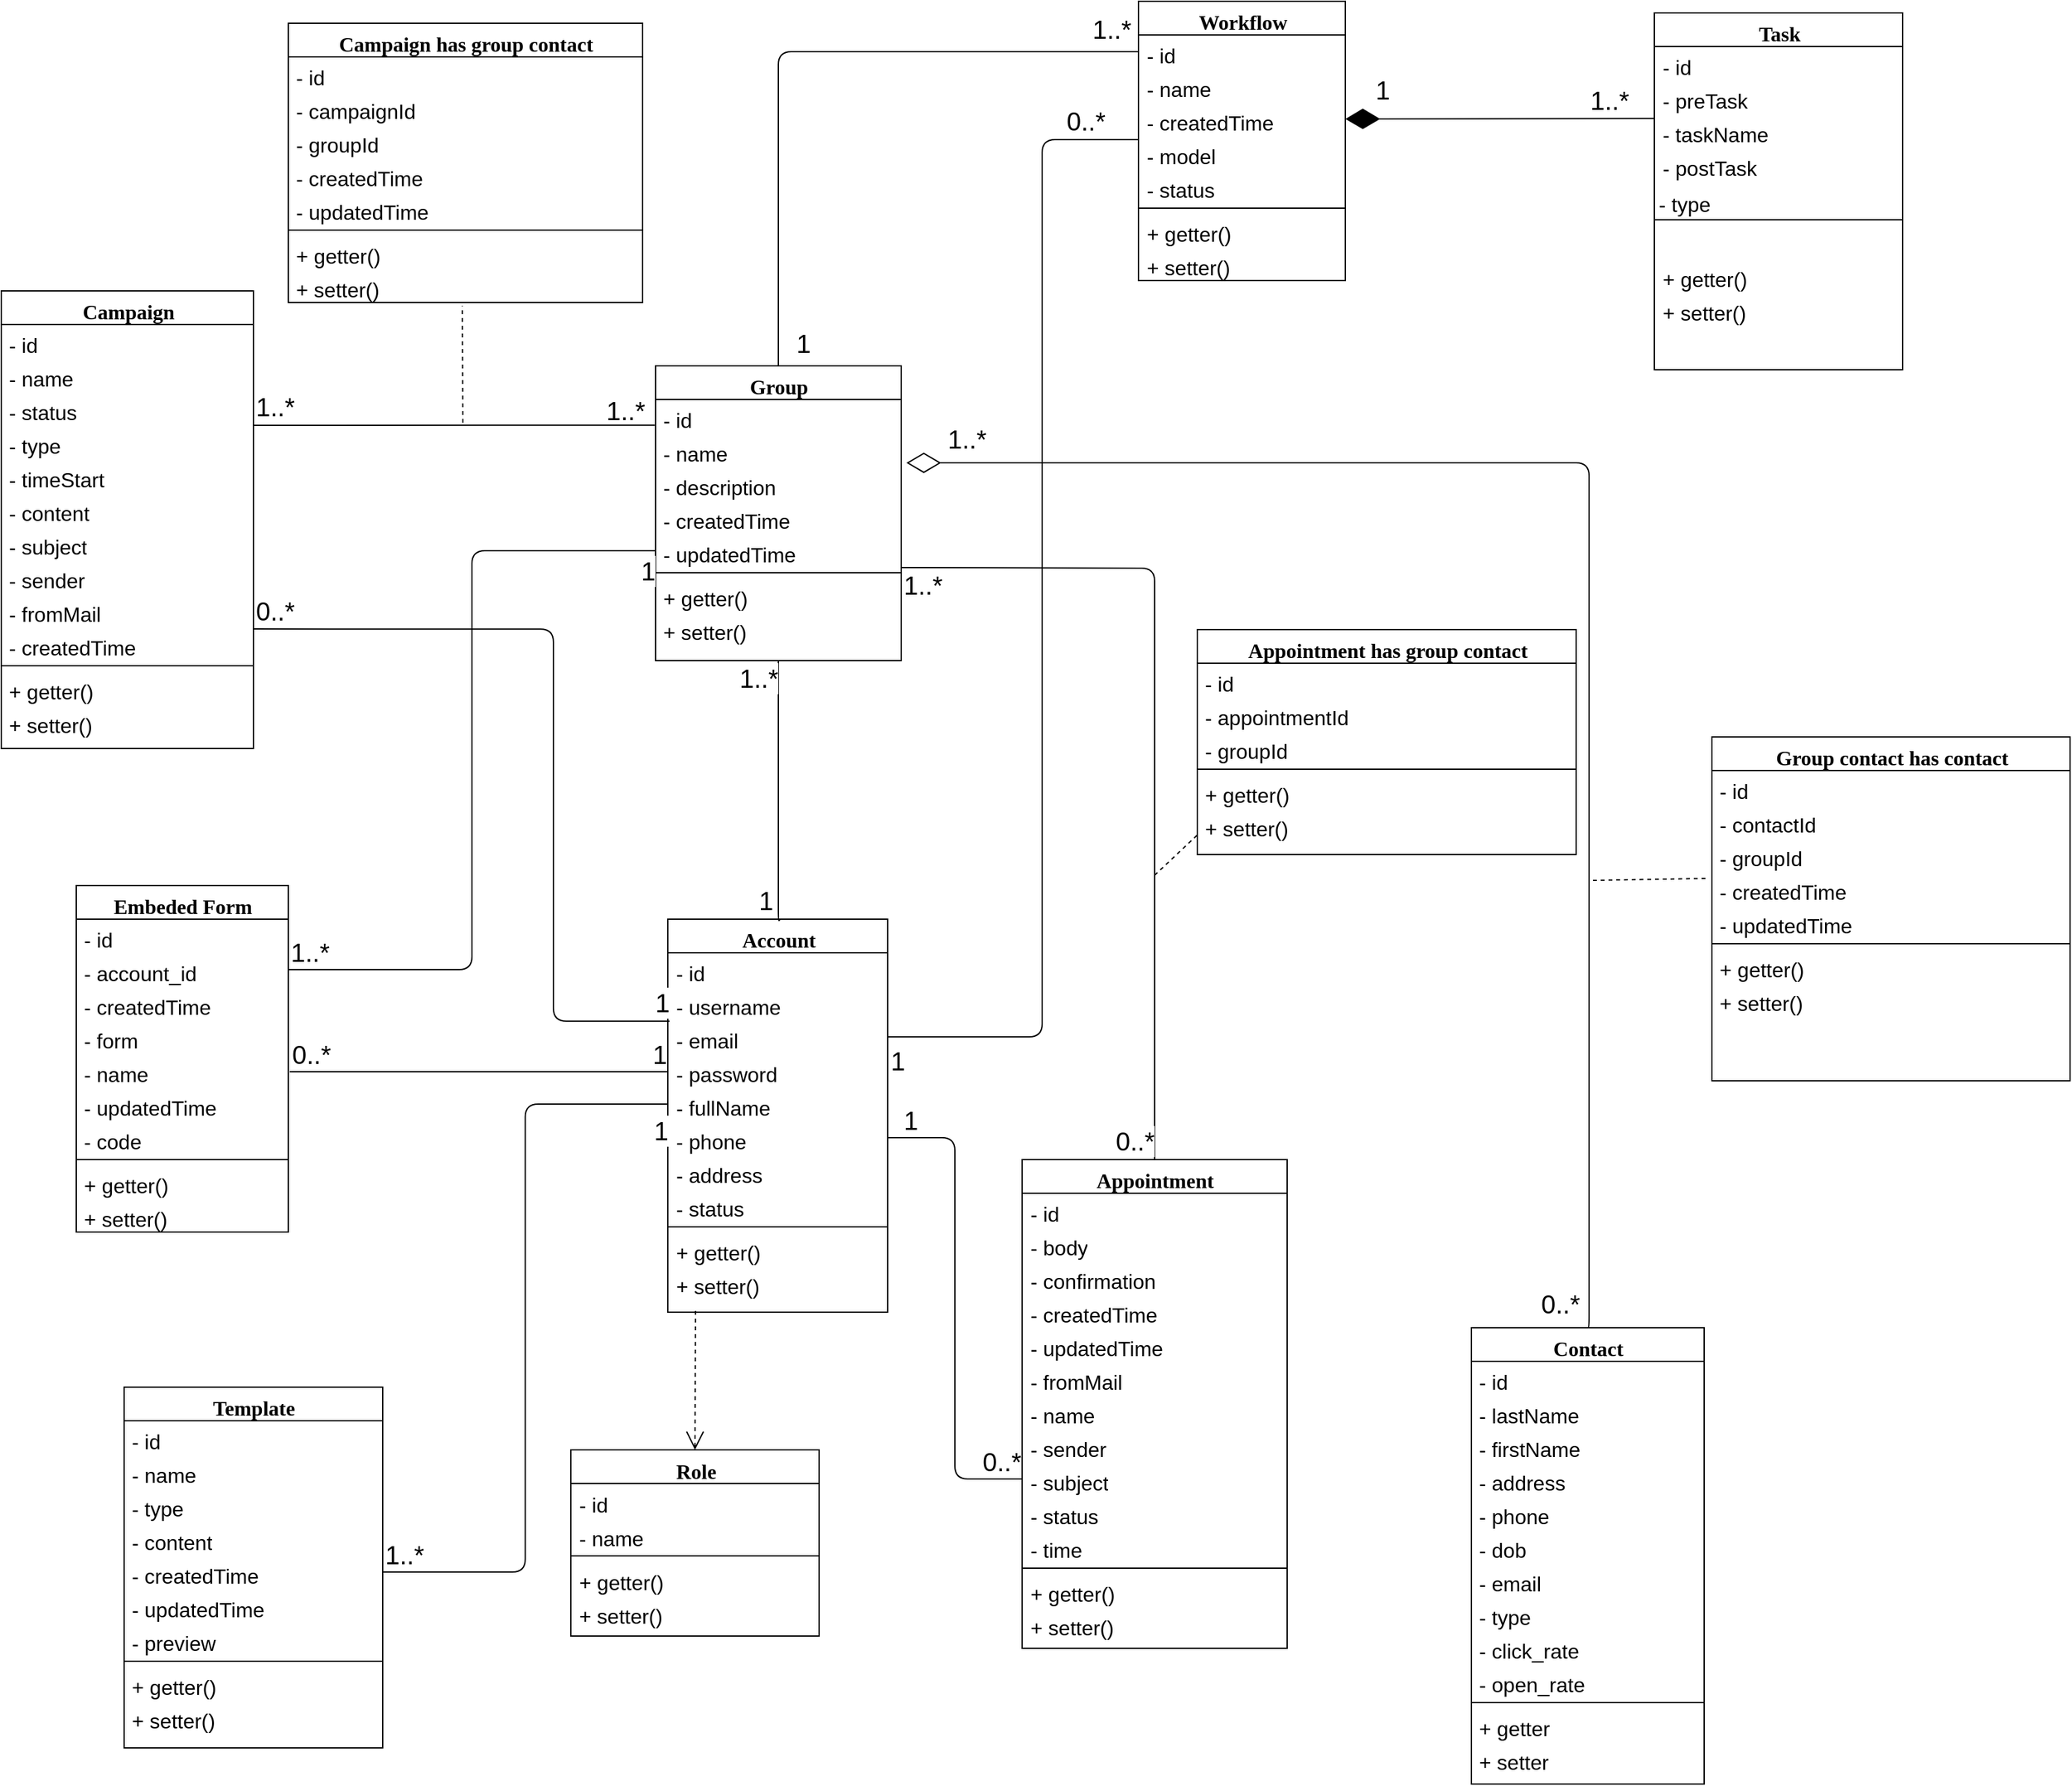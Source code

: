 <mxfile version="11.3.0" type="device" pages="1"><diagram name="Page-1" id="9f46799a-70d6-7492-0946-bef42562c5a5"><mxGraphModel dx="1640" dy="1019" grid="0" gridSize="10" guides="1" tooltips="1" connect="1" arrows="1" fold="1" page="0" pageScale="1" pageWidth="1100" pageHeight="850" background="#ffffff" math="0" shadow="0"><root><mxCell id="0"/><mxCell id="1" parent="0"/><mxCell id="78961159f06e98e8-17" value="Group" style="swimlane;html=1;fontStyle=1;align=center;verticalAlign=top;childLayout=stackLayout;horizontal=1;startSize=26;horizontalStack=0;resizeParent=1;resizeLast=0;collapsible=1;marginBottom=0;swimlaneFillColor=#ffffff;rounded=0;shadow=0;comic=0;labelBackgroundColor=none;strokeColor=#000000;strokeWidth=1;fillColor=none;fontFamily=Verdana;fontSize=16;fontColor=#000000;" parent="1" vertex="1"><mxGeometry x="374" y="171" width="190" height="228" as="geometry"/></mxCell><mxCell id="78961159f06e98e8-21" value="- id" style="text;html=1;strokeColor=none;fillColor=none;align=left;verticalAlign=top;spacingLeft=4;spacingRight=4;whiteSpace=wrap;overflow=hidden;rotatable=0;points=[[0,0.5],[1,0.5]];portConstraint=eastwest;fontSize=16;" parent="78961159f06e98e8-17" vertex="1"><mxGeometry y="26" width="190" height="26" as="geometry"/></mxCell><mxCell id="78961159f06e98e8-23" value="- name" style="text;html=1;strokeColor=none;fillColor=none;align=left;verticalAlign=top;spacingLeft=4;spacingRight=4;whiteSpace=wrap;overflow=hidden;rotatable=0;points=[[0,0.5],[1,0.5]];portConstraint=eastwest;fontSize=16;" parent="78961159f06e98e8-17" vertex="1"><mxGeometry y="52" width="190" height="26" as="geometry"/></mxCell><mxCell id="78961159f06e98e8-25" value="- description" style="text;html=1;strokeColor=none;fillColor=none;align=left;verticalAlign=top;spacingLeft=4;spacingRight=4;whiteSpace=wrap;overflow=hidden;rotatable=0;points=[[0,0.5],[1,0.5]];portConstraint=eastwest;fontSize=16;" parent="78961159f06e98e8-17" vertex="1"><mxGeometry y="78" width="190" height="26" as="geometry"/></mxCell><mxCell id="78961159f06e98e8-26" value="- createdTime" style="text;html=1;strokeColor=none;fillColor=none;align=left;verticalAlign=top;spacingLeft=4;spacingRight=4;whiteSpace=wrap;overflow=hidden;rotatable=0;points=[[0,0.5],[1,0.5]];portConstraint=eastwest;fontSize=16;" parent="78961159f06e98e8-17" vertex="1"><mxGeometry y="104" width="190" height="26" as="geometry"/></mxCell><mxCell id="78961159f06e98e8-24" value="- updatedTime" style="text;html=1;strokeColor=none;fillColor=none;align=left;verticalAlign=top;spacingLeft=4;spacingRight=4;whiteSpace=wrap;overflow=hidden;rotatable=0;points=[[0,0.5],[1,0.5]];portConstraint=eastwest;fontSize=16;" parent="78961159f06e98e8-17" vertex="1"><mxGeometry y="130" width="190" height="26" as="geometry"/></mxCell><mxCell id="78961159f06e98e8-19" value="" style="line;html=1;strokeWidth=1;fillColor=none;align=left;verticalAlign=middle;spacingTop=-1;spacingLeft=3;spacingRight=3;rotatable=0;labelPosition=right;points=[];portConstraint=eastwest;fontSize=16;" parent="78961159f06e98e8-17" vertex="1"><mxGeometry y="156" width="190" height="8" as="geometry"/></mxCell><mxCell id="78961159f06e98e8-20" value="+ getter()" style="text;html=1;strokeColor=none;fillColor=none;align=left;verticalAlign=top;spacingLeft=4;spacingRight=4;whiteSpace=wrap;overflow=hidden;rotatable=0;points=[[0,0.5],[1,0.5]];portConstraint=eastwest;fontSize=16;" parent="78961159f06e98e8-17" vertex="1"><mxGeometry y="164" width="190" height="26" as="geometry"/></mxCell><mxCell id="78961159f06e98e8-27" value="+ setter()" style="text;html=1;strokeColor=none;fillColor=none;align=left;verticalAlign=top;spacingLeft=4;spacingRight=4;whiteSpace=wrap;overflow=hidden;rotatable=0;points=[[0,0.5],[1,0.5]];portConstraint=eastwest;fontSize=16;" parent="78961159f06e98e8-17" vertex="1"><mxGeometry y="190" width="190" height="26" as="geometry"/></mxCell><mxCell id="78961159f06e98e8-30" value="Contact" style="swimlane;html=1;fontStyle=1;align=center;verticalAlign=top;childLayout=stackLayout;horizontal=1;startSize=26;horizontalStack=0;resizeParent=1;resizeLast=0;collapsible=1;marginBottom=0;swimlaneFillColor=#ffffff;rounded=0;shadow=0;comic=0;labelBackgroundColor=none;strokeColor=#000000;strokeWidth=1;fillColor=none;fontFamily=Verdana;fontSize=16;fontColor=#000000;" parent="1" vertex="1"><mxGeometry x="1005" y="915" width="180" height="353" as="geometry"/></mxCell><mxCell id="78961159f06e98e8-31" value="- id" style="text;html=1;strokeColor=none;fillColor=none;align=left;verticalAlign=top;spacingLeft=4;spacingRight=4;whiteSpace=wrap;overflow=hidden;rotatable=0;points=[[0,0.5],[1,0.5]];portConstraint=eastwest;fontSize=16;" parent="78961159f06e98e8-30" vertex="1"><mxGeometry y="26" width="180" height="26" as="geometry"/></mxCell><mxCell id="78961159f06e98e8-32" value="- lastName" style="text;html=1;strokeColor=none;fillColor=none;align=left;verticalAlign=top;spacingLeft=4;spacingRight=4;whiteSpace=wrap;overflow=hidden;rotatable=0;points=[[0,0.5],[1,0.5]];portConstraint=eastwest;fontSize=16;" parent="78961159f06e98e8-30" vertex="1"><mxGeometry y="52" width="180" height="26" as="geometry"/></mxCell><mxCell id="78961159f06e98e8-33" value="- firstName" style="text;html=1;strokeColor=none;fillColor=none;align=left;verticalAlign=top;spacingLeft=4;spacingRight=4;whiteSpace=wrap;overflow=hidden;rotatable=0;points=[[0,0.5],[1,0.5]];portConstraint=eastwest;fontSize=16;" parent="78961159f06e98e8-30" vertex="1"><mxGeometry y="78" width="180" height="26" as="geometry"/></mxCell><mxCell id="78961159f06e98e8-34" value="- address" style="text;html=1;strokeColor=none;fillColor=none;align=left;verticalAlign=top;spacingLeft=4;spacingRight=4;whiteSpace=wrap;overflow=hidden;rotatable=0;points=[[0,0.5],[1,0.5]];portConstraint=eastwest;fontSize=16;" parent="78961159f06e98e8-30" vertex="1"><mxGeometry y="104" width="180" height="26" as="geometry"/></mxCell><mxCell id="78961159f06e98e8-36" value="- phone" style="text;html=1;strokeColor=none;fillColor=none;align=left;verticalAlign=top;spacingLeft=4;spacingRight=4;whiteSpace=wrap;overflow=hidden;rotatable=0;points=[[0,0.5],[1,0.5]];portConstraint=eastwest;fontSize=16;" parent="78961159f06e98e8-30" vertex="1"><mxGeometry y="130" width="180" height="26" as="geometry"/></mxCell><mxCell id="78961159f06e98e8-37" value="- dob" style="text;html=1;strokeColor=none;fillColor=none;align=left;verticalAlign=top;spacingLeft=4;spacingRight=4;whiteSpace=wrap;overflow=hidden;rotatable=0;points=[[0,0.5],[1,0.5]];portConstraint=eastwest;fontSize=16;" parent="78961159f06e98e8-30" vertex="1"><mxGeometry y="156" width="180" height="26" as="geometry"/></mxCell><mxCell id="nnzQ3aGv4kiYzwMEqZN--4" value="- email" style="text;html=1;strokeColor=none;fillColor=none;align=left;verticalAlign=top;spacingLeft=4;spacingRight=4;whiteSpace=wrap;overflow=hidden;rotatable=0;points=[[0,0.5],[1,0.5]];portConstraint=eastwest;fontSize=16;" parent="78961159f06e98e8-30" vertex="1"><mxGeometry y="182" width="180" height="26" as="geometry"/></mxCell><mxCell id="nnzQ3aGv4kiYzwMEqZN--6" value="- type" style="text;html=1;strokeColor=none;fillColor=none;align=left;verticalAlign=top;spacingLeft=4;spacingRight=4;whiteSpace=wrap;overflow=hidden;rotatable=0;points=[[0,0.5],[1,0.5]];portConstraint=eastwest;fontSize=16;" parent="78961159f06e98e8-30" vertex="1"><mxGeometry y="208" width="180" height="26" as="geometry"/></mxCell><mxCell id="nnzQ3aGv4kiYzwMEqZN--5" value="- click_rate" style="text;html=1;strokeColor=none;fillColor=none;align=left;verticalAlign=top;spacingLeft=4;spacingRight=4;whiteSpace=wrap;overflow=hidden;rotatable=0;points=[[0,0.5],[1,0.5]];portConstraint=eastwest;fontSize=16;" parent="78961159f06e98e8-30" vertex="1"><mxGeometry y="234" width="180" height="26" as="geometry"/></mxCell><mxCell id="nnzQ3aGv4kiYzwMEqZN--7" value="- open_rate" style="text;html=1;strokeColor=none;fillColor=none;align=left;verticalAlign=top;spacingLeft=4;spacingRight=4;whiteSpace=wrap;overflow=hidden;rotatable=0;points=[[0,0.5],[1,0.5]];portConstraint=eastwest;fontSize=16;" parent="78961159f06e98e8-30" vertex="1"><mxGeometry y="260" width="180" height="26" as="geometry"/></mxCell><mxCell id="78961159f06e98e8-38" value="" style="line;html=1;strokeWidth=1;fillColor=none;align=left;verticalAlign=middle;spacingTop=-1;spacingLeft=3;spacingRight=3;rotatable=0;labelPosition=right;points=[];portConstraint=eastwest;fontSize=16;" parent="78961159f06e98e8-30" vertex="1"><mxGeometry y="286" width="180" height="8" as="geometry"/></mxCell><mxCell id="78961159f06e98e8-39" value="+ getter" style="text;html=1;strokeColor=none;fillColor=none;align=left;verticalAlign=top;spacingLeft=4;spacingRight=4;whiteSpace=wrap;overflow=hidden;rotatable=0;points=[[0,0.5],[1,0.5]];portConstraint=eastwest;fontSize=16;" parent="78961159f06e98e8-30" vertex="1"><mxGeometry y="294" width="180" height="26" as="geometry"/></mxCell><mxCell id="78961159f06e98e8-40" value="+ setter&lt;br&gt;" style="text;html=1;strokeColor=none;fillColor=none;align=left;verticalAlign=top;spacingLeft=4;spacingRight=4;whiteSpace=wrap;overflow=hidden;rotatable=0;points=[[0,0.5],[1,0.5]];portConstraint=eastwest;fontSize=16;" parent="78961159f06e98e8-30" vertex="1"><mxGeometry y="320" width="180" height="26" as="geometry"/></mxCell><mxCell id="78961159f06e98e8-43" value="Embeded Form" style="swimlane;html=1;fontStyle=1;align=center;verticalAlign=top;childLayout=stackLayout;horizontal=1;startSize=26;horizontalStack=0;resizeParent=1;resizeLast=0;collapsible=1;marginBottom=0;swimlaneFillColor=#ffffff;rounded=0;shadow=0;comic=0;labelBackgroundColor=none;strokeColor=#000000;strokeWidth=1;fillColor=none;fontFamily=Verdana;fontSize=16;fontColor=#000000;" parent="1" vertex="1"><mxGeometry x="-74" y="573" width="164" height="268" as="geometry"/></mxCell><mxCell id="78961159f06e98e8-44" value="- id" style="text;html=1;strokeColor=none;fillColor=none;align=left;verticalAlign=top;spacingLeft=4;spacingRight=4;whiteSpace=wrap;overflow=hidden;rotatable=0;points=[[0,0.5],[1,0.5]];portConstraint=eastwest;fontSize=16;" parent="78961159f06e98e8-43" vertex="1"><mxGeometry y="26" width="164" height="26" as="geometry"/></mxCell><mxCell id="78961159f06e98e8-45" value="- account_id&lt;br&gt;" style="text;html=1;strokeColor=none;fillColor=none;align=left;verticalAlign=top;spacingLeft=4;spacingRight=4;whiteSpace=wrap;overflow=hidden;rotatable=0;points=[[0,0.5],[1,0.5]];portConstraint=eastwest;fontSize=16;" parent="78961159f06e98e8-43" vertex="1"><mxGeometry y="52" width="164" height="26" as="geometry"/></mxCell><mxCell id="78961159f06e98e8-49" value="- createdTime" style="text;html=1;strokeColor=none;fillColor=none;align=left;verticalAlign=top;spacingLeft=4;spacingRight=4;whiteSpace=wrap;overflow=hidden;rotatable=0;points=[[0,0.5],[1,0.5]];portConstraint=eastwest;fontSize=16;" parent="78961159f06e98e8-43" vertex="1"><mxGeometry y="78" width="164" height="26" as="geometry"/></mxCell><mxCell id="78961159f06e98e8-50" value="- form" style="text;html=1;strokeColor=none;fillColor=none;align=left;verticalAlign=top;spacingLeft=4;spacingRight=4;whiteSpace=wrap;overflow=hidden;rotatable=0;points=[[0,0.5],[1,0.5]];portConstraint=eastwest;fontSize=16;" parent="78961159f06e98e8-43" vertex="1"><mxGeometry y="104" width="164" height="26" as="geometry"/></mxCell><mxCell id="nnzQ3aGv4kiYzwMEqZN--10" value="- name" style="text;html=1;strokeColor=none;fillColor=none;align=left;verticalAlign=top;spacingLeft=4;spacingRight=4;whiteSpace=wrap;overflow=hidden;rotatable=0;points=[[0,0.5],[1,0.5]];portConstraint=eastwest;fontSize=16;" parent="78961159f06e98e8-43" vertex="1"><mxGeometry y="130" width="164" height="26" as="geometry"/></mxCell><mxCell id="nnzQ3aGv4kiYzwMEqZN--12" value="- updatedTime" style="text;html=1;strokeColor=none;fillColor=none;align=left;verticalAlign=top;spacingLeft=4;spacingRight=4;whiteSpace=wrap;overflow=hidden;rotatable=0;points=[[0,0.5],[1,0.5]];portConstraint=eastwest;fontSize=16;" parent="78961159f06e98e8-43" vertex="1"><mxGeometry y="156" width="164" height="26" as="geometry"/></mxCell><mxCell id="nnzQ3aGv4kiYzwMEqZN--11" value="- code" style="text;html=1;strokeColor=none;fillColor=none;align=left;verticalAlign=top;spacingLeft=4;spacingRight=4;whiteSpace=wrap;overflow=hidden;rotatable=0;points=[[0,0.5],[1,0.5]];portConstraint=eastwest;fontSize=16;" parent="78961159f06e98e8-43" vertex="1"><mxGeometry y="182" width="164" height="26" as="geometry"/></mxCell><mxCell id="78961159f06e98e8-51" value="" style="line;html=1;strokeWidth=1;fillColor=none;align=left;verticalAlign=middle;spacingTop=-1;spacingLeft=3;spacingRight=3;rotatable=0;labelPosition=right;points=[];portConstraint=eastwest;fontSize=16;" parent="78961159f06e98e8-43" vertex="1"><mxGeometry y="208" width="164" height="8" as="geometry"/></mxCell><mxCell id="78961159f06e98e8-52" value="+ getter()" style="text;html=1;strokeColor=none;fillColor=none;align=left;verticalAlign=top;spacingLeft=4;spacingRight=4;whiteSpace=wrap;overflow=hidden;rotatable=0;points=[[0,0.5],[1,0.5]];portConstraint=eastwest;fontSize=16;" parent="78961159f06e98e8-43" vertex="1"><mxGeometry y="216" width="164" height="26" as="geometry"/></mxCell><mxCell id="78961159f06e98e8-53" value="+ setter()" style="text;html=1;strokeColor=none;fillColor=none;align=left;verticalAlign=top;spacingLeft=4;spacingRight=4;whiteSpace=wrap;overflow=hidden;rotatable=0;points=[[0,0.5],[1,0.5]];portConstraint=eastwest;fontSize=16;" parent="78961159f06e98e8-43" vertex="1"><mxGeometry y="242" width="164" height="26" as="geometry"/></mxCell><mxCell id="78961159f06e98e8-56" value="Template" style="swimlane;html=1;fontStyle=1;align=center;verticalAlign=top;childLayout=stackLayout;horizontal=1;startSize=26;horizontalStack=0;resizeParent=1;resizeLast=0;collapsible=1;marginBottom=0;swimlaneFillColor=#ffffff;rounded=0;shadow=0;comic=0;labelBackgroundColor=none;strokeColor=#000000;strokeWidth=1;fillColor=none;fontFamily=Verdana;fontSize=16;fontColor=#000000;" parent="1" vertex="1"><mxGeometry x="-37" y="961" width="200" height="279" as="geometry"/></mxCell><mxCell id="78961159f06e98e8-57" value="- id" style="text;html=1;strokeColor=none;fillColor=none;align=left;verticalAlign=top;spacingLeft=4;spacingRight=4;whiteSpace=wrap;overflow=hidden;rotatable=0;points=[[0,0.5],[1,0.5]];portConstraint=eastwest;fontSize=16;" parent="78961159f06e98e8-56" vertex="1"><mxGeometry y="26" width="200" height="26" as="geometry"/></mxCell><mxCell id="78961159f06e98e8-58" value="- name" style="text;html=1;strokeColor=none;fillColor=none;align=left;verticalAlign=top;spacingLeft=4;spacingRight=4;whiteSpace=wrap;overflow=hidden;rotatable=0;points=[[0,0.5],[1,0.5]];portConstraint=eastwest;fontSize=16;" parent="78961159f06e98e8-56" vertex="1"><mxGeometry y="52" width="200" height="26" as="geometry"/></mxCell><mxCell id="78961159f06e98e8-59" value="- type" style="text;html=1;strokeColor=none;fillColor=none;align=left;verticalAlign=top;spacingLeft=4;spacingRight=4;whiteSpace=wrap;overflow=hidden;rotatable=0;points=[[0,0.5],[1,0.5]];portConstraint=eastwest;fontSize=16;" parent="78961159f06e98e8-56" vertex="1"><mxGeometry y="78" width="200" height="26" as="geometry"/></mxCell><mxCell id="78961159f06e98e8-60" value="- content" style="text;html=1;strokeColor=none;fillColor=none;align=left;verticalAlign=top;spacingLeft=4;spacingRight=4;whiteSpace=wrap;overflow=hidden;rotatable=0;points=[[0,0.5],[1,0.5]];portConstraint=eastwest;fontSize=16;" parent="78961159f06e98e8-56" vertex="1"><mxGeometry y="104" width="200" height="26" as="geometry"/></mxCell><mxCell id="78961159f06e98e8-61" value="- createdTime" style="text;html=1;strokeColor=none;fillColor=none;align=left;verticalAlign=top;spacingLeft=4;spacingRight=4;whiteSpace=wrap;overflow=hidden;rotatable=0;points=[[0,0.5],[1,0.5]];portConstraint=eastwest;fontSize=16;" parent="78961159f06e98e8-56" vertex="1"><mxGeometry y="130" width="200" height="26" as="geometry"/></mxCell><mxCell id="78961159f06e98e8-63" value="- updatedTime" style="text;html=1;strokeColor=none;fillColor=none;align=left;verticalAlign=top;spacingLeft=4;spacingRight=4;whiteSpace=wrap;overflow=hidden;rotatable=0;points=[[0,0.5],[1,0.5]];portConstraint=eastwest;fontSize=16;" parent="78961159f06e98e8-56" vertex="1"><mxGeometry y="156" width="200" height="26" as="geometry"/></mxCell><mxCell id="78961159f06e98e8-62" value="- preview" style="text;html=1;strokeColor=none;fillColor=none;align=left;verticalAlign=top;spacingLeft=4;spacingRight=4;whiteSpace=wrap;overflow=hidden;rotatable=0;points=[[0,0.5],[1,0.5]];portConstraint=eastwest;fontSize=16;" parent="78961159f06e98e8-56" vertex="1"><mxGeometry y="182" width="200" height="26" as="geometry"/></mxCell><mxCell id="78961159f06e98e8-64" value="" style="line;html=1;strokeWidth=1;fillColor=none;align=left;verticalAlign=middle;spacingTop=-1;spacingLeft=3;spacingRight=3;rotatable=0;labelPosition=right;points=[];portConstraint=eastwest;fontSize=16;" parent="78961159f06e98e8-56" vertex="1"><mxGeometry y="208" width="200" height="8" as="geometry"/></mxCell><mxCell id="78961159f06e98e8-65" value="+ getter()" style="text;html=1;strokeColor=none;fillColor=none;align=left;verticalAlign=top;spacingLeft=4;spacingRight=4;whiteSpace=wrap;overflow=hidden;rotatable=0;points=[[0,0.5],[1,0.5]];portConstraint=eastwest;fontSize=16;" parent="78961159f06e98e8-56" vertex="1"><mxGeometry y="216" width="200" height="26" as="geometry"/></mxCell><mxCell id="78961159f06e98e8-66" value="+ setter()" style="text;html=1;strokeColor=none;fillColor=none;align=left;verticalAlign=top;spacingLeft=4;spacingRight=4;whiteSpace=wrap;overflow=hidden;rotatable=0;points=[[0,0.5],[1,0.5]];portConstraint=eastwest;fontSize=16;" parent="78961159f06e98e8-56" vertex="1"><mxGeometry y="242" width="200" height="26" as="geometry"/></mxCell><mxCell id="78961159f06e98e8-69" value="Appointment" style="swimlane;html=1;fontStyle=1;align=center;verticalAlign=top;childLayout=stackLayout;horizontal=1;startSize=26;horizontalStack=0;resizeParent=1;resizeLast=0;collapsible=1;marginBottom=0;swimlaneFillColor=#ffffff;rounded=0;shadow=0;comic=0;labelBackgroundColor=none;strokeColor=#000000;strokeWidth=1;fillColor=none;fontFamily=Verdana;fontSize=16;fontColor=#000000;" parent="1" vertex="1"><mxGeometry x="657.5" y="785" width="205" height="378" as="geometry"/></mxCell><mxCell id="78961159f06e98e8-70" value="- id" style="text;html=1;strokeColor=none;fillColor=none;align=left;verticalAlign=top;spacingLeft=4;spacingRight=4;whiteSpace=wrap;overflow=hidden;rotatable=0;points=[[0,0.5],[1,0.5]];portConstraint=eastwest;fontSize=16;" parent="78961159f06e98e8-69" vertex="1"><mxGeometry y="26" width="205" height="26" as="geometry"/></mxCell><mxCell id="78961159f06e98e8-71" value="- body" style="text;html=1;strokeColor=none;fillColor=none;align=left;verticalAlign=top;spacingLeft=4;spacingRight=4;whiteSpace=wrap;overflow=hidden;rotatable=0;points=[[0,0.5],[1,0.5]];portConstraint=eastwest;fontSize=16;" parent="78961159f06e98e8-69" vertex="1"><mxGeometry y="52" width="205" height="26" as="geometry"/></mxCell><mxCell id="78961159f06e98e8-72" value="- confirmation" style="text;html=1;strokeColor=none;fillColor=none;align=left;verticalAlign=top;spacingLeft=4;spacingRight=4;whiteSpace=wrap;overflow=hidden;rotatable=0;points=[[0,0.5],[1,0.5]];portConstraint=eastwest;fontSize=16;" parent="78961159f06e98e8-69" vertex="1"><mxGeometry y="78" width="205" height="26" as="geometry"/></mxCell><mxCell id="78961159f06e98e8-74" value="- createdTime" style="text;html=1;strokeColor=none;fillColor=none;align=left;verticalAlign=top;spacingLeft=4;spacingRight=4;whiteSpace=wrap;overflow=hidden;rotatable=0;points=[[0,0.5],[1,0.5]];portConstraint=eastwest;fontSize=16;" parent="78961159f06e98e8-69" vertex="1"><mxGeometry y="104" width="205" height="26" as="geometry"/></mxCell><mxCell id="78961159f06e98e8-76" value="- updatedTime" style="text;html=1;strokeColor=none;fillColor=none;align=left;verticalAlign=top;spacingLeft=4;spacingRight=4;whiteSpace=wrap;overflow=hidden;rotatable=0;points=[[0,0.5],[1,0.5]];portConstraint=eastwest;fontSize=16;" parent="78961159f06e98e8-69" vertex="1"><mxGeometry y="130" width="205" height="26" as="geometry"/></mxCell><mxCell id="78961159f06e98e8-75" value="- fromMail" style="text;html=1;strokeColor=none;fillColor=none;align=left;verticalAlign=top;spacingLeft=4;spacingRight=4;whiteSpace=wrap;overflow=hidden;rotatable=0;points=[[0,0.5],[1,0.5]];portConstraint=eastwest;fontSize=16;" parent="78961159f06e98e8-69" vertex="1"><mxGeometry y="156" width="205" height="26" as="geometry"/></mxCell><mxCell id="nnzQ3aGv4kiYzwMEqZN--14" value="- name" style="text;html=1;strokeColor=none;fillColor=none;align=left;verticalAlign=top;spacingLeft=4;spacingRight=4;whiteSpace=wrap;overflow=hidden;rotatable=0;points=[[0,0.5],[1,0.5]];portConstraint=eastwest;fontSize=16;" parent="78961159f06e98e8-69" vertex="1"><mxGeometry y="182" width="205" height="26" as="geometry"/></mxCell><mxCell id="nnzQ3aGv4kiYzwMEqZN--15" value="- sender" style="text;html=1;strokeColor=none;fillColor=none;align=left;verticalAlign=top;spacingLeft=4;spacingRight=4;whiteSpace=wrap;overflow=hidden;rotatable=0;points=[[0,0.5],[1,0.5]];portConstraint=eastwest;fontSize=16;" parent="78961159f06e98e8-69" vertex="1"><mxGeometry y="208" width="205" height="26" as="geometry"/></mxCell><mxCell id="nnzQ3aGv4kiYzwMEqZN--16" value="- subject" style="text;html=1;strokeColor=none;fillColor=none;align=left;verticalAlign=top;spacingLeft=4;spacingRight=4;whiteSpace=wrap;overflow=hidden;rotatable=0;points=[[0,0.5],[1,0.5]];portConstraint=eastwest;fontSize=16;" parent="78961159f06e98e8-69" vertex="1"><mxGeometry y="234" width="205" height="26" as="geometry"/></mxCell><mxCell id="nnzQ3aGv4kiYzwMEqZN--17" value="- status" style="text;html=1;strokeColor=none;fillColor=none;align=left;verticalAlign=top;spacingLeft=4;spacingRight=4;whiteSpace=wrap;overflow=hidden;rotatable=0;points=[[0,0.5],[1,0.5]];portConstraint=eastwest;fontSize=16;" parent="78961159f06e98e8-69" vertex="1"><mxGeometry y="260" width="205" height="26" as="geometry"/></mxCell><mxCell id="nnzQ3aGv4kiYzwMEqZN--18" value="- time" style="text;html=1;strokeColor=none;fillColor=none;align=left;verticalAlign=top;spacingLeft=4;spacingRight=4;whiteSpace=wrap;overflow=hidden;rotatable=0;points=[[0,0.5],[1,0.5]];portConstraint=eastwest;fontSize=16;" parent="78961159f06e98e8-69" vertex="1"><mxGeometry y="286" width="205" height="26" as="geometry"/></mxCell><mxCell id="78961159f06e98e8-77" value="" style="line;html=1;strokeWidth=1;fillColor=none;align=left;verticalAlign=middle;spacingTop=-1;spacingLeft=3;spacingRight=3;rotatable=0;labelPosition=right;points=[];portConstraint=eastwest;fontSize=16;" parent="78961159f06e98e8-69" vertex="1"><mxGeometry y="312" width="205" height="8" as="geometry"/></mxCell><mxCell id="78961159f06e98e8-78" value="+ getter()" style="text;html=1;strokeColor=none;fillColor=none;align=left;verticalAlign=top;spacingLeft=4;spacingRight=4;whiteSpace=wrap;overflow=hidden;rotatable=0;points=[[0,0.5],[1,0.5]];portConstraint=eastwest;fontSize=16;" parent="78961159f06e98e8-69" vertex="1"><mxGeometry y="320" width="205" height="26" as="geometry"/></mxCell><mxCell id="78961159f06e98e8-79" value="+ setter()" style="text;html=1;strokeColor=none;fillColor=none;align=left;verticalAlign=top;spacingLeft=4;spacingRight=4;whiteSpace=wrap;overflow=hidden;rotatable=0;points=[[0,0.5],[1,0.5]];portConstraint=eastwest;fontSize=16;" parent="78961159f06e98e8-69" vertex="1"><mxGeometry y="346" width="205" height="26" as="geometry"/></mxCell><mxCell id="78961159f06e98e8-82" value="Account" style="swimlane;html=1;fontStyle=1;align=center;verticalAlign=top;childLayout=stackLayout;horizontal=1;startSize=26;horizontalStack=0;resizeParent=1;resizeLast=0;collapsible=1;marginBottom=0;swimlaneFillColor=#ffffff;rounded=0;shadow=0;comic=0;labelBackgroundColor=none;strokeColor=#000000;strokeWidth=1;fillColor=none;fontFamily=Verdana;fontSize=16;fontColor=#000000;" parent="1" vertex="1"><mxGeometry x="383.5" y="599" width="170" height="304" as="geometry"/></mxCell><mxCell id="78961159f06e98e8-83" value="- id" style="text;html=1;strokeColor=none;fillColor=none;align=left;verticalAlign=top;spacingLeft=4;spacingRight=4;whiteSpace=wrap;overflow=hidden;rotatable=0;points=[[0,0.5],[1,0.5]];portConstraint=eastwest;fontSize=16;" parent="78961159f06e98e8-82" vertex="1"><mxGeometry y="26" width="170" height="26" as="geometry"/></mxCell><mxCell id="nnzQ3aGv4kiYzwMEqZN--38" value="- username" style="text;html=1;strokeColor=none;fillColor=none;align=left;verticalAlign=top;spacingLeft=4;spacingRight=4;whiteSpace=wrap;overflow=hidden;rotatable=0;points=[[0,0.5],[1,0.5]];portConstraint=eastwest;fontSize=16;" parent="78961159f06e98e8-82" vertex="1"><mxGeometry y="52" width="170" height="26" as="geometry"/></mxCell><mxCell id="78961159f06e98e8-84" value="- email" style="text;html=1;strokeColor=none;fillColor=none;align=left;verticalAlign=top;spacingLeft=4;spacingRight=4;whiteSpace=wrap;overflow=hidden;rotatable=0;points=[[0,0.5],[1,0.5]];portConstraint=eastwest;fontSize=16;" parent="78961159f06e98e8-82" vertex="1"><mxGeometry y="78" width="170" height="26" as="geometry"/></mxCell><mxCell id="78961159f06e98e8-85" value="- password" style="text;html=1;strokeColor=none;fillColor=none;align=left;verticalAlign=top;spacingLeft=4;spacingRight=4;whiteSpace=wrap;overflow=hidden;rotatable=0;points=[[0,0.5],[1,0.5]];portConstraint=eastwest;fontSize=16;" parent="78961159f06e98e8-82" vertex="1"><mxGeometry y="104" width="170" height="26" as="geometry"/></mxCell><mxCell id="78961159f06e98e8-86" value="- fullName" style="text;html=1;strokeColor=none;fillColor=none;align=left;verticalAlign=top;spacingLeft=4;spacingRight=4;whiteSpace=wrap;overflow=hidden;rotatable=0;points=[[0,0.5],[1,0.5]];portConstraint=eastwest;fontSize=16;" parent="78961159f06e98e8-82" vertex="1"><mxGeometry y="130" width="170" height="26" as="geometry"/></mxCell><mxCell id="78961159f06e98e8-87" value="- phone" style="text;html=1;strokeColor=none;fillColor=none;align=left;verticalAlign=top;spacingLeft=4;spacingRight=4;whiteSpace=wrap;overflow=hidden;rotatable=0;points=[[0,0.5],[1,0.5]];portConstraint=eastwest;fontSize=16;" parent="78961159f06e98e8-82" vertex="1"><mxGeometry y="156" width="170" height="26" as="geometry"/></mxCell><mxCell id="78961159f06e98e8-88" value="- address" style="text;html=1;strokeColor=none;fillColor=none;align=left;verticalAlign=top;spacingLeft=4;spacingRight=4;whiteSpace=wrap;overflow=hidden;rotatable=0;points=[[0,0.5],[1,0.5]];portConstraint=eastwest;fontSize=16;" parent="78961159f06e98e8-82" vertex="1"><mxGeometry y="182" width="170" height="26" as="geometry"/></mxCell><mxCell id="78961159f06e98e8-89" value="- status" style="text;html=1;strokeColor=none;fillColor=none;align=left;verticalAlign=top;spacingLeft=4;spacingRight=4;whiteSpace=wrap;overflow=hidden;rotatable=0;points=[[0,0.5],[1,0.5]];portConstraint=eastwest;fontSize=16;" parent="78961159f06e98e8-82" vertex="1"><mxGeometry y="208" width="170" height="26" as="geometry"/></mxCell><mxCell id="78961159f06e98e8-90" value="" style="line;html=1;strokeWidth=1;fillColor=none;align=left;verticalAlign=middle;spacingTop=-1;spacingLeft=3;spacingRight=3;rotatable=0;labelPosition=right;points=[];portConstraint=eastwest;fontSize=16;" parent="78961159f06e98e8-82" vertex="1"><mxGeometry y="234" width="170" height="8" as="geometry"/></mxCell><mxCell id="78961159f06e98e8-91" value="+ getter()" style="text;html=1;strokeColor=none;fillColor=none;align=left;verticalAlign=top;spacingLeft=4;spacingRight=4;whiteSpace=wrap;overflow=hidden;rotatable=0;points=[[0,0.5],[1,0.5]];portConstraint=eastwest;fontSize=16;" parent="78961159f06e98e8-82" vertex="1"><mxGeometry y="242" width="170" height="26" as="geometry"/></mxCell><mxCell id="78961159f06e98e8-94" value="+ setter()" style="text;html=1;strokeColor=none;fillColor=none;align=left;verticalAlign=top;spacingLeft=4;spacingRight=4;whiteSpace=wrap;overflow=hidden;rotatable=0;points=[[0,0.5],[1,0.5]];portConstraint=eastwest;fontSize=16;" parent="78961159f06e98e8-82" vertex="1"><mxGeometry y="268" width="170" height="36" as="geometry"/></mxCell><mxCell id="78961159f06e98e8-108" value="Workflow" style="swimlane;html=1;fontStyle=1;align=center;verticalAlign=top;childLayout=stackLayout;horizontal=1;startSize=26;horizontalStack=0;resizeParent=1;resizeLast=0;collapsible=1;marginBottom=0;swimlaneFillColor=#ffffff;rounded=0;shadow=0;comic=0;labelBackgroundColor=none;strokeColor=#000000;strokeWidth=1;fillColor=none;fontFamily=Verdana;fontSize=16;fontColor=#000000;" parent="1" vertex="1"><mxGeometry x="747.5" y="-111.0" width="160" height="216" as="geometry"/></mxCell><mxCell id="78961159f06e98e8-109" value="- id" style="text;html=1;strokeColor=none;fillColor=none;align=left;verticalAlign=top;spacingLeft=4;spacingRight=4;whiteSpace=wrap;overflow=hidden;rotatable=0;points=[[0,0.5],[1,0.5]];portConstraint=eastwest;fontSize=16;" parent="78961159f06e98e8-108" vertex="1"><mxGeometry y="26" width="160" height="26" as="geometry"/></mxCell><mxCell id="78961159f06e98e8-110" value="- name" style="text;html=1;strokeColor=none;fillColor=none;align=left;verticalAlign=top;spacingLeft=4;spacingRight=4;whiteSpace=wrap;overflow=hidden;rotatable=0;points=[[0,0.5],[1,0.5]];portConstraint=eastwest;fontSize=16;" parent="78961159f06e98e8-108" vertex="1"><mxGeometry y="52" width="160" height="26" as="geometry"/></mxCell><mxCell id="nnzQ3aGv4kiYzwMEqZN--20" value="- createdTime" style="text;html=1;strokeColor=none;fillColor=none;align=left;verticalAlign=top;spacingLeft=4;spacingRight=4;whiteSpace=wrap;overflow=hidden;rotatable=0;points=[[0,0.5],[1,0.5]];portConstraint=eastwest;fontSize=16;" parent="78961159f06e98e8-108" vertex="1"><mxGeometry y="78" width="160" height="26" as="geometry"/></mxCell><mxCell id="nnzQ3aGv4kiYzwMEqZN--19" value="- model" style="text;html=1;strokeColor=none;fillColor=none;align=left;verticalAlign=top;spacingLeft=4;spacingRight=4;whiteSpace=wrap;overflow=hidden;rotatable=0;points=[[0,0.5],[1,0.5]];portConstraint=eastwest;fontSize=16;" parent="78961159f06e98e8-108" vertex="1"><mxGeometry y="104" width="160" height="26" as="geometry"/></mxCell><mxCell id="nnzQ3aGv4kiYzwMEqZN--21" value="- status" style="text;html=1;strokeColor=none;fillColor=none;align=left;verticalAlign=top;spacingLeft=4;spacingRight=4;whiteSpace=wrap;overflow=hidden;rotatable=0;points=[[0,0.5],[1,0.5]];portConstraint=eastwest;fontSize=16;" parent="78961159f06e98e8-108" vertex="1"><mxGeometry y="130" width="160" height="26" as="geometry"/></mxCell><mxCell id="78961159f06e98e8-116" value="" style="line;html=1;strokeWidth=1;fillColor=none;align=left;verticalAlign=middle;spacingTop=-1;spacingLeft=3;spacingRight=3;rotatable=0;labelPosition=right;points=[];portConstraint=eastwest;fontSize=16;" parent="78961159f06e98e8-108" vertex="1"><mxGeometry y="156" width="160" height="8" as="geometry"/></mxCell><mxCell id="78961159f06e98e8-117" value="+ getter()" style="text;html=1;strokeColor=none;fillColor=none;align=left;verticalAlign=top;spacingLeft=4;spacingRight=4;whiteSpace=wrap;overflow=hidden;rotatable=0;points=[[0,0.5],[1,0.5]];portConstraint=eastwest;fontSize=16;" parent="78961159f06e98e8-108" vertex="1"><mxGeometry y="164" width="160" height="26" as="geometry"/></mxCell><mxCell id="78961159f06e98e8-120" value="+ setter()" style="text;html=1;strokeColor=none;fillColor=none;align=left;verticalAlign=top;spacingLeft=4;spacingRight=4;whiteSpace=wrap;overflow=hidden;rotatable=0;points=[[0,0.5],[1,0.5]];portConstraint=eastwest;fontSize=16;" parent="78961159f06e98e8-108" vertex="1"><mxGeometry y="190" width="160" height="26" as="geometry"/></mxCell><mxCell id="nnzQ3aGv4kiYzwMEqZN--22" value="Campaign" style="swimlane;html=1;fontStyle=1;align=center;verticalAlign=top;childLayout=stackLayout;horizontal=1;startSize=26;horizontalStack=0;resizeParent=1;resizeLast=0;collapsible=1;marginBottom=0;swimlaneFillColor=#ffffff;rounded=0;shadow=0;comic=0;labelBackgroundColor=none;strokeColor=#000000;strokeWidth=1;fillColor=none;fontFamily=Verdana;fontSize=16;fontColor=#000000;" parent="1" vertex="1"><mxGeometry x="-132" y="113" width="195" height="354" as="geometry"/></mxCell><mxCell id="nnzQ3aGv4kiYzwMEqZN--23" value="- id" style="text;html=1;strokeColor=none;fillColor=none;align=left;verticalAlign=top;spacingLeft=4;spacingRight=4;whiteSpace=wrap;overflow=hidden;rotatable=0;points=[[0,0.5],[1,0.5]];portConstraint=eastwest;fontSize=16;" parent="nnzQ3aGv4kiYzwMEqZN--22" vertex="1"><mxGeometry y="26" width="195" height="26" as="geometry"/></mxCell><mxCell id="nnzQ3aGv4kiYzwMEqZN--29" value="- name" style="text;html=1;strokeColor=none;fillColor=none;align=left;verticalAlign=top;spacingLeft=4;spacingRight=4;whiteSpace=wrap;overflow=hidden;rotatable=0;points=[[0,0.5],[1,0.5]];portConstraint=eastwest;fontSize=16;" parent="nnzQ3aGv4kiYzwMEqZN--22" vertex="1"><mxGeometry y="52" width="195" height="26" as="geometry"/></mxCell><mxCell id="nnzQ3aGv4kiYzwMEqZN--32" value="- status" style="text;html=1;strokeColor=none;fillColor=none;align=left;verticalAlign=top;spacingLeft=4;spacingRight=4;whiteSpace=wrap;overflow=hidden;rotatable=0;points=[[0,0.5],[1,0.5]];portConstraint=eastwest;fontSize=16;" parent="nnzQ3aGv4kiYzwMEqZN--22" vertex="1"><mxGeometry y="78" width="195" height="26" as="geometry"/></mxCell><mxCell id="nnzQ3aGv4kiYzwMEqZN--24" value="- type" style="text;html=1;strokeColor=none;fillColor=none;align=left;verticalAlign=top;spacingLeft=4;spacingRight=4;whiteSpace=wrap;overflow=hidden;rotatable=0;points=[[0,0.5],[1,0.5]];portConstraint=eastwest;fontSize=16;" parent="nnzQ3aGv4kiYzwMEqZN--22" vertex="1"><mxGeometry y="104" width="195" height="26" as="geometry"/></mxCell><mxCell id="nnzQ3aGv4kiYzwMEqZN--26" value="- timeStart" style="text;html=1;strokeColor=none;fillColor=none;align=left;verticalAlign=top;spacingLeft=4;spacingRight=4;whiteSpace=wrap;overflow=hidden;rotatable=0;points=[[0,0.5],[1,0.5]];portConstraint=eastwest;fontSize=16;" parent="nnzQ3aGv4kiYzwMEqZN--22" vertex="1"><mxGeometry y="130" width="195" height="26" as="geometry"/></mxCell><mxCell id="nnzQ3aGv4kiYzwMEqZN--27" value="- content" style="text;html=1;strokeColor=none;fillColor=none;align=left;verticalAlign=top;spacingLeft=4;spacingRight=4;whiteSpace=wrap;overflow=hidden;rotatable=0;points=[[0,0.5],[1,0.5]];portConstraint=eastwest;fontSize=16;" parent="nnzQ3aGv4kiYzwMEqZN--22" vertex="1"><mxGeometry y="156" width="195" height="26" as="geometry"/></mxCell><mxCell id="nnzQ3aGv4kiYzwMEqZN--28" value="- subject" style="text;html=1;strokeColor=none;fillColor=none;align=left;verticalAlign=top;spacingLeft=4;spacingRight=4;whiteSpace=wrap;overflow=hidden;rotatable=0;points=[[0,0.5],[1,0.5]];portConstraint=eastwest;fontSize=16;" parent="nnzQ3aGv4kiYzwMEqZN--22" vertex="1"><mxGeometry y="182" width="195" height="26" as="geometry"/></mxCell><mxCell id="nnzQ3aGv4kiYzwMEqZN--30" value="- sender" style="text;html=1;strokeColor=none;fillColor=none;align=left;verticalAlign=top;spacingLeft=4;spacingRight=4;whiteSpace=wrap;overflow=hidden;rotatable=0;points=[[0,0.5],[1,0.5]];portConstraint=eastwest;fontSize=16;" parent="nnzQ3aGv4kiYzwMEqZN--22" vertex="1"><mxGeometry y="208" width="195" height="26" as="geometry"/></mxCell><mxCell id="nnzQ3aGv4kiYzwMEqZN--31" value="- fromMail" style="text;html=1;strokeColor=none;fillColor=none;align=left;verticalAlign=top;spacingLeft=4;spacingRight=4;whiteSpace=wrap;overflow=hidden;rotatable=0;points=[[0,0.5],[1,0.5]];portConstraint=eastwest;fontSize=16;" parent="nnzQ3aGv4kiYzwMEqZN--22" vertex="1"><mxGeometry y="234" width="195" height="26" as="geometry"/></mxCell><mxCell id="nnzQ3aGv4kiYzwMEqZN--33" value="- createdTime" style="text;html=1;strokeColor=none;fillColor=none;align=left;verticalAlign=top;spacingLeft=4;spacingRight=4;whiteSpace=wrap;overflow=hidden;rotatable=0;points=[[0,0.5],[1,0.5]];portConstraint=eastwest;fontSize=16;" parent="nnzQ3aGv4kiYzwMEqZN--22" vertex="1"><mxGeometry y="260" width="195" height="26" as="geometry"/></mxCell><mxCell id="nnzQ3aGv4kiYzwMEqZN--34" value="" style="line;html=1;strokeWidth=1;fillColor=none;align=left;verticalAlign=middle;spacingTop=-1;spacingLeft=3;spacingRight=3;rotatable=0;labelPosition=right;points=[];portConstraint=eastwest;fontSize=16;" parent="nnzQ3aGv4kiYzwMEqZN--22" vertex="1"><mxGeometry y="286" width="195" height="8" as="geometry"/></mxCell><mxCell id="nnzQ3aGv4kiYzwMEqZN--35" value="+ getter()" style="text;html=1;strokeColor=none;fillColor=none;align=left;verticalAlign=top;spacingLeft=4;spacingRight=4;whiteSpace=wrap;overflow=hidden;rotatable=0;points=[[0,0.5],[1,0.5]];portConstraint=eastwest;fontSize=16;" parent="nnzQ3aGv4kiYzwMEqZN--22" vertex="1"><mxGeometry y="294" width="195" height="26" as="geometry"/></mxCell><mxCell id="nnzQ3aGv4kiYzwMEqZN--36" value="+ setter()" style="text;html=1;strokeColor=none;fillColor=none;align=left;verticalAlign=top;spacingLeft=4;spacingRight=4;whiteSpace=wrap;overflow=hidden;rotatable=0;points=[[0,0.5],[1,0.5]];portConstraint=eastwest;fontSize=16;" parent="nnzQ3aGv4kiYzwMEqZN--22" vertex="1"><mxGeometry y="320" width="195" height="26" as="geometry"/></mxCell><mxCell id="iTSMkt61UWgWmDd5HfL3-1" value="Task" style="swimlane;html=1;fontStyle=1;align=center;verticalAlign=top;childLayout=stackLayout;horizontal=1;startSize=26;horizontalStack=0;resizeParent=1;resizeLast=0;collapsible=1;marginBottom=0;swimlaneFillColor=#ffffff;rounded=0;shadow=0;comic=0;labelBackgroundColor=none;strokeColor=#000000;strokeWidth=1;fillColor=none;fontFamily=Verdana;fontSize=16;fontColor=#000000;" parent="1" vertex="1"><mxGeometry x="1146.5" y="-102" width="192" height="276" as="geometry"/></mxCell><mxCell id="iTSMkt61UWgWmDd5HfL3-2" value="- id" style="text;html=1;strokeColor=none;fillColor=none;align=left;verticalAlign=top;spacingLeft=4;spacingRight=4;whiteSpace=wrap;overflow=hidden;rotatable=0;points=[[0,0.5],[1,0.5]];portConstraint=eastwest;fontSize=16;" parent="iTSMkt61UWgWmDd5HfL3-1" vertex="1"><mxGeometry y="26" width="192" height="26" as="geometry"/></mxCell><mxCell id="2oLgAJTvv2GhIXl43PfD-36" value="- preTask" style="text;html=1;strokeColor=none;fillColor=none;align=left;verticalAlign=top;spacingLeft=4;spacingRight=4;whiteSpace=wrap;overflow=hidden;rotatable=0;points=[[0,0.5],[1,0.5]];portConstraint=eastwest;fontSize=16;" parent="iTSMkt61UWgWmDd5HfL3-1" vertex="1"><mxGeometry y="52" width="192" height="26" as="geometry"/></mxCell><mxCell id="iTSMkt61UWgWmDd5HfL3-4" value="- taskName" style="text;html=1;strokeColor=none;fillColor=none;align=left;verticalAlign=top;spacingLeft=4;spacingRight=4;whiteSpace=wrap;overflow=hidden;rotatable=0;points=[[0,0.5],[1,0.5]];portConstraint=eastwest;fontSize=16;" parent="iTSMkt61UWgWmDd5HfL3-1" vertex="1"><mxGeometry y="78" width="192" height="26" as="geometry"/></mxCell><mxCell id="iTSMkt61UWgWmDd5HfL3-5" value="- postTask" style="text;html=1;strokeColor=none;fillColor=none;align=left;verticalAlign=top;spacingLeft=4;spacingRight=4;whiteSpace=wrap;overflow=hidden;rotatable=0;points=[[0,0.5],[1,0.5]];portConstraint=eastwest;fontSize=16;" parent="iTSMkt61UWgWmDd5HfL3-1" vertex="1"><mxGeometry y="104" width="192" height="26" as="geometry"/></mxCell><mxCell id="iTSMkt61UWgWmDd5HfL3-7" value="" style="line;html=1;strokeWidth=1;fillColor=none;align=left;verticalAlign=middle;spacingTop=-1;spacingLeft=3;spacingRight=3;rotatable=0;labelPosition=right;points=[];portConstraint=eastwest;fontSize=16;" parent="iTSMkt61UWgWmDd5HfL3-1" vertex="1"><mxGeometry y="130" width="192" height="60" as="geometry"/></mxCell><mxCell id="iTSMkt61UWgWmDd5HfL3-8" value="+ getter()" style="text;html=1;strokeColor=none;fillColor=none;align=left;verticalAlign=top;spacingLeft=4;spacingRight=4;whiteSpace=wrap;overflow=hidden;rotatable=0;points=[[0,0.5],[1,0.5]];portConstraint=eastwest;fontSize=16;" parent="iTSMkt61UWgWmDd5HfL3-1" vertex="1"><mxGeometry y="190" width="192" height="26" as="geometry"/></mxCell><mxCell id="iTSMkt61UWgWmDd5HfL3-9" value="+ setter()" style="text;html=1;strokeColor=none;fillColor=none;align=left;verticalAlign=top;spacingLeft=4;spacingRight=4;whiteSpace=wrap;overflow=hidden;rotatable=0;points=[[0,0.5],[1,0.5]];portConstraint=eastwest;fontSize=16;" parent="iTSMkt61UWgWmDd5HfL3-1" vertex="1"><mxGeometry y="216" width="192" height="26" as="geometry"/></mxCell><mxCell id="v5GurAZhOqN9Mk6GahTT-56" value="" style="endArrow=none;html=1;edgeStyle=orthogonalEdgeStyle;entryX=0;entryY=0.5;entryDx=0;entryDy=0;exitX=1;exitY=0.5;exitDx=0;exitDy=0;" parent="1" source="78961159f06e98e8-87" target="nnzQ3aGv4kiYzwMEqZN--16" edge="1"><mxGeometry relative="1" as="geometry"><mxPoint x="545" y="767" as="sourcePoint"/><mxPoint x="705" y="767" as="targetPoint"/></mxGeometry></mxCell><mxCell id="v5GurAZhOqN9Mk6GahTT-57" value="1" style="resizable=0;html=1;align=left;verticalAlign=bottom;labelBackgroundColor=#ffffff;fontSize=20;" parent="v5GurAZhOqN9Mk6GahTT-56" connectable="0" vertex="1"><mxGeometry x="-1" relative="1" as="geometry"><mxPoint x="10.5" as="offset"/></mxGeometry></mxCell><mxCell id="v5GurAZhOqN9Mk6GahTT-58" value="&lt;font style=&quot;font-size: 20px&quot;&gt;0..*&lt;/font&gt;" style="resizable=0;html=1;align=right;verticalAlign=bottom;labelBackgroundColor=#ffffff;fontSize=10;" parent="v5GurAZhOqN9Mk6GahTT-56" connectable="0" vertex="1"><mxGeometry x="1" relative="1" as="geometry"/></mxCell><mxCell id="v5GurAZhOqN9Mk6GahTT-59" value="" style="endArrow=none;html=1;edgeStyle=orthogonalEdgeStyle;exitX=1;exitY=0.5;exitDx=0;exitDy=0;entryX=0;entryY=0.5;entryDx=0;entryDy=0;" parent="1" source="78961159f06e98e8-61" target="78961159f06e98e8-86" edge="1"><mxGeometry relative="1" as="geometry"><mxPoint x="145" y="741" as="sourcePoint"/><mxPoint x="301" y="735" as="targetPoint"/></mxGeometry></mxCell><mxCell id="v5GurAZhOqN9Mk6GahTT-60" value="1..*" style="resizable=0;html=1;align=left;verticalAlign=bottom;labelBackgroundColor=#ffffff;fontSize=20;" parent="v5GurAZhOqN9Mk6GahTT-59" connectable="0" vertex="1"><mxGeometry x="-1" relative="1" as="geometry"/></mxCell><mxCell id="v5GurAZhOqN9Mk6GahTT-61" value="&lt;font style=&quot;font-size: 20px&quot;&gt;1&lt;/font&gt;" style="resizable=0;html=1;align=right;verticalAlign=bottom;labelBackgroundColor=#ffffff;fontSize=10;" parent="v5GurAZhOqN9Mk6GahTT-59" connectable="0" vertex="1"><mxGeometry x="1" relative="1" as="geometry"><mxPoint x="0.5" y="34.5" as="offset"/></mxGeometry></mxCell><mxCell id="v5GurAZhOqN9Mk6GahTT-66" value="" style="endArrow=none;html=1;edgeStyle=orthogonalEdgeStyle;fontSize=20;entryX=0.5;entryY=1;entryDx=0;entryDy=0;" parent="1" target="78961159f06e98e8-17" edge="1"><mxGeometry relative="1" as="geometry"><mxPoint x="470" y="599" as="sourcePoint"/><mxPoint x="350" y="529" as="targetPoint"/><Array as="points"><mxPoint x="469" y="600"/></Array></mxGeometry></mxCell><mxCell id="v5GurAZhOqN9Mk6GahTT-67" value="1" style="resizable=0;html=1;align=left;verticalAlign=bottom;labelBackgroundColor=#ffffff;fontSize=20;direction=south;" parent="v5GurAZhOqN9Mk6GahTT-66" connectable="0" vertex="1"><mxGeometry x="-1" relative="1" as="geometry"><mxPoint x="-18.5" y="-0.5" as="offset"/></mxGeometry></mxCell><mxCell id="v5GurAZhOqN9Mk6GahTT-68" value="&lt;font style=&quot;font-size: 20px&quot;&gt;1..*&lt;/font&gt;" style="resizable=0;html=1;align=right;verticalAlign=bottom;labelBackgroundColor=#ffffff;fontSize=10;" parent="v5GurAZhOqN9Mk6GahTT-66" connectable="0" vertex="1"><mxGeometry x="1" relative="1" as="geometry"><mxPoint x="0.5" y="27" as="offset"/></mxGeometry></mxCell><mxCell id="v5GurAZhOqN9Mk6GahTT-70" value="" style="endArrow=none;html=1;edgeStyle=orthogonalEdgeStyle;" parent="1" edge="1"><mxGeometry relative="1" as="geometry"><mxPoint x="91" y="717" as="sourcePoint"/><mxPoint x="383" y="717" as="targetPoint"/></mxGeometry></mxCell><mxCell id="v5GurAZhOqN9Mk6GahTT-71" value="0..*" style="resizable=0;html=1;align=left;verticalAlign=bottom;labelBackgroundColor=#ffffff;fontSize=20;" parent="v5GurAZhOqN9Mk6GahTT-70" connectable="0" vertex="1"><mxGeometry x="-1" relative="1" as="geometry"/></mxCell><mxCell id="v5GurAZhOqN9Mk6GahTT-72" value="&lt;font style=&quot;font-size: 20px&quot;&gt;1&lt;/font&gt;" style="resizable=0;html=1;align=right;verticalAlign=bottom;labelBackgroundColor=#ffffff;fontSize=10;" parent="v5GurAZhOqN9Mk6GahTT-70" connectable="0" vertex="1"><mxGeometry x="1" relative="1" as="geometry"/></mxCell><mxCell id="v5GurAZhOqN9Mk6GahTT-73" value="&lt;span style=&quot;font-family: &amp;#34;helvetica&amp;#34; , &amp;#34;arial&amp;#34; , sans-serif ; font-size: 0px&quot;&gt;%3CmxGraphModel%3E%3Croot%3E%3CmxCell%20id%3D%220%22%2F%3E%3CmxCell%20id%3D%221%22%20parent%3D%220%22%2F%3E%3CmxCell%20id%3D%222%22%20value%3D%22%22%20style%3D%22endArrow%3Dnone%3Bhtml%3D1%3BedgeStyle%3DorthogonalEdgeStyle%3B%22%20edge%3D%221%22%20parent%3D%221%22%3E%3CmxGeometry%20relative%3D%221%22%20as%3D%22geometry%22%3E%3CmxPoint%20x%3D%22201%22%20y%3D%22316%22%20as%3D%22sourcePoint%22%2F%3E%3CmxPoint%20x%3D%22373%22%20y%3D%22316%22%20as%3D%22targetPoint%22%2F%3E%3C%2FmxGeometry%3E%3C%2FmxCell%3E%3CmxCell%20id%3D%223%22%20value%3D%221..*%22%20style%3D%22resizable%3D0%3Bhtml%3D1%3Balign%3Dleft%3BverticalAlign%3Dbottom%3BlabelBackgroundColor%3D%23ffffff%3BfontSize%3D20%3B%22%20connectable%3D%220%22%20vertex%3D%221%22%20parent%3D%222%22%3E%3CmxGeometry%20x%3D%22-1%22%20relative%3D%221%22%20as%3D%22geometry%22%2F%3E%3C%2FmxCell%3E%3CmxCell%20id%3D%224%22%20value%3D%22%26lt%3Bfont%20style%3D%26quot%3Bfont-size%3A%2020px%26quot%3B%26gt%3B1%26lt%3B%2Ffont%26gt%3B%22%20style%3D%22resizable%3D0%3Bhtml%3D1%3Balign%3Dright%3BverticalAlign%3Dbottom%3BlabelBackgroundColor%3D%23ffffff%3BfontSize%3D10%3B%22%20connectable%3D%220%22%20vertex%3D%221%22%20parent%3D%222%22%3E%3CmxGeometry%20x%3D%221%22%20relative%3D%221%22%20as%3D%22geometry%22%2F%3E%3C%2FmxCell%3E%3C%2Froot%3E%3C%2FmxGraphModel%3E&lt;/span&gt;" style="text;html=1;resizable=0;points=[];autosize=1;align=left;verticalAlign=top;spacingTop=-4;fontSize=20;" parent="1" vertex="1"><mxGeometry x="245" y="378" width="10" height="31" as="geometry"/></mxCell><mxCell id="v5GurAZhOqN9Mk6GahTT-74" value="" style="endArrow=none;html=1;edgeStyle=orthogonalEdgeStyle;exitX=1;exitY=0.5;exitDx=0;exitDy=0;entryX=0;entryY=0.5;entryDx=0;entryDy=0;" parent="1" source="78961159f06e98e8-45" target="78961159f06e98e8-24" edge="1"><mxGeometry relative="1" as="geometry"><mxPoint x="201.5" y="376" as="sourcePoint"/><mxPoint x="373.5" y="376" as="targetPoint"/></mxGeometry></mxCell><mxCell id="v5GurAZhOqN9Mk6GahTT-75" value="1..*" style="resizable=0;html=1;align=left;verticalAlign=bottom;labelBackgroundColor=#ffffff;fontSize=20;" parent="v5GurAZhOqN9Mk6GahTT-74" connectable="0" vertex="1"><mxGeometry x="-1" relative="1" as="geometry"/></mxCell><mxCell id="v5GurAZhOqN9Mk6GahTT-76" value="&lt;font style=&quot;font-size: 20px&quot;&gt;1&lt;/font&gt;" style="resizable=0;html=1;align=right;verticalAlign=bottom;labelBackgroundColor=#ffffff;fontSize=10;" parent="v5GurAZhOqN9Mk6GahTT-74" connectable="0" vertex="1"><mxGeometry x="1" relative="1" as="geometry"><mxPoint x="0.5" y="29.5" as="offset"/></mxGeometry></mxCell><mxCell id="1JhQDa26V6dLDi-bgIUz-10" value="Role" style="swimlane;html=1;fontStyle=1;align=center;verticalAlign=top;childLayout=stackLayout;horizontal=1;startSize=26;horizontalStack=0;resizeParent=1;resizeLast=0;collapsible=1;marginBottom=0;swimlaneFillColor=#ffffff;rounded=0;shadow=0;comic=0;labelBackgroundColor=none;strokeColor=#000000;strokeWidth=1;fillColor=none;fontFamily=Verdana;fontSize=16;fontColor=#000000;" parent="1" vertex="1"><mxGeometry x="308.5" y="1009.5" width="192" height="144" as="geometry"/></mxCell><mxCell id="1JhQDa26V6dLDi-bgIUz-11" value="- id" style="text;html=1;strokeColor=none;fillColor=none;align=left;verticalAlign=top;spacingLeft=4;spacingRight=4;whiteSpace=wrap;overflow=hidden;rotatable=0;points=[[0,0.5],[1,0.5]];portConstraint=eastwest;fontSize=16;" parent="1JhQDa26V6dLDi-bgIUz-10" vertex="1"><mxGeometry y="26" width="192" height="26" as="geometry"/></mxCell><mxCell id="1JhQDa26V6dLDi-bgIUz-12" value="- name" style="text;html=1;strokeColor=none;fillColor=none;align=left;verticalAlign=top;spacingLeft=4;spacingRight=4;whiteSpace=wrap;overflow=hidden;rotatable=0;points=[[0,0.5],[1,0.5]];portConstraint=eastwest;fontSize=16;" parent="1JhQDa26V6dLDi-bgIUz-10" vertex="1"><mxGeometry y="52" width="192" height="26" as="geometry"/></mxCell><mxCell id="1JhQDa26V6dLDi-bgIUz-14" value="" style="line;html=1;strokeWidth=1;fillColor=none;align=left;verticalAlign=middle;spacingTop=-1;spacingLeft=3;spacingRight=3;rotatable=0;labelPosition=right;points=[];portConstraint=eastwest;fontSize=16;" parent="1JhQDa26V6dLDi-bgIUz-10" vertex="1"><mxGeometry y="78" width="192" height="8" as="geometry"/></mxCell><mxCell id="1JhQDa26V6dLDi-bgIUz-15" value="+ getter()" style="text;html=1;strokeColor=none;fillColor=none;align=left;verticalAlign=top;spacingLeft=4;spacingRight=4;whiteSpace=wrap;overflow=hidden;rotatable=0;points=[[0,0.5],[1,0.5]];portConstraint=eastwest;fontSize=16;" parent="1JhQDa26V6dLDi-bgIUz-10" vertex="1"><mxGeometry y="86" width="192" height="26" as="geometry"/></mxCell><mxCell id="1JhQDa26V6dLDi-bgIUz-16" value="+ setter()" style="text;html=1;strokeColor=none;fillColor=none;align=left;verticalAlign=top;spacingLeft=4;spacingRight=4;whiteSpace=wrap;overflow=hidden;rotatable=0;points=[[0,0.5],[1,0.5]];portConstraint=eastwest;fontSize=16;" parent="1JhQDa26V6dLDi-bgIUz-10" vertex="1"><mxGeometry y="112" width="192" height="26" as="geometry"/></mxCell><mxCell id="2oLgAJTvv2GhIXl43PfD-3" value="0..*&lt;br style=&quot;font-size: 20px;&quot;&gt;" style="text;html=1;resizable=0;points=[];autosize=1;align=left;verticalAlign=top;spacingTop=-4;fontSize=20;" parent="1" vertex="1"><mxGeometry x="1056.5" y="882" width="28" height="14" as="geometry"/></mxCell><mxCell id="2oLgAJTvv2GhIXl43PfD-7" value="" style="endArrow=diamondThin;endFill=1;endSize=24;html=1;fontSize=20;exitX=-0.001;exitY=0.141;exitDx=0;exitDy=0;entryX=1;entryY=0.5;entryDx=0;entryDy=0;exitPerimeter=0;" parent="1" source="iTSMkt61UWgWmDd5HfL3-4" target="nnzQ3aGv4kiYzwMEqZN--20" edge="1"><mxGeometry width="160" relative="1" as="geometry"><mxPoint x="1112" y="-15.5" as="sourcePoint"/><mxPoint x="963" y="-9" as="targetPoint"/></mxGeometry></mxCell><mxCell id="2oLgAJTvv2GhIXl43PfD-9" value="1..*" style="text;html=1;resizable=0;points=[];autosize=1;align=left;verticalAlign=top;spacingTop=-4;fontSize=20;" parent="1" vertex="1"><mxGeometry x="1095" y="-49" width="40" height="24" as="geometry"/></mxCell><mxCell id="2oLgAJTvv2GhIXl43PfD-11" value="" style="endArrow=open;endSize=12;dashed=1;html=1;fontSize=20;entryX=0.5;entryY=0;entryDx=0;entryDy=0;exitX=0.126;exitY=0.972;exitDx=0;exitDy=0;exitPerimeter=0;" parent="1" source="78961159f06e98e8-94" target="1JhQDa26V6dLDi-bgIUz-10" edge="1"><mxGeometry width="160" relative="1" as="geometry"><mxPoint x="466" y="899" as="sourcePoint"/><mxPoint x="-188" y="1447" as="targetPoint"/></mxGeometry></mxCell><mxCell id="2oLgAJTvv2GhIXl43PfD-22" value="" style="endArrow=none;endFill=0;html=1;edgeStyle=orthogonalEdgeStyle;align=left;verticalAlign=top;fontSize=20;entryX=-0.003;entryY=0.763;entryDx=0;entryDy=0;entryPerimeter=0;exitX=1.001;exitY=-0.001;exitDx=0;exitDy=0;exitPerimeter=0;" parent="1" source="nnzQ3aGv4kiYzwMEqZN--24" target="78961159f06e98e8-21" edge="1"><mxGeometry x="-1" relative="1" as="geometry"><mxPoint x="72" y="230" as="sourcePoint"/><mxPoint x="324" y="229" as="targetPoint"/><Array as="points"><mxPoint x="72" y="217"/></Array></mxGeometry></mxCell><mxCell id="2oLgAJTvv2GhIXl43PfD-23" value="1..*" style="resizable=0;html=1;align=left;verticalAlign=bottom;labelBackgroundColor=#ffffff;fontSize=20;" parent="2oLgAJTvv2GhIXl43PfD-22" connectable="0" vertex="1"><mxGeometry x="-1" relative="1" as="geometry"/></mxCell><mxCell id="2oLgAJTvv2GhIXl43PfD-24" value="1..*&lt;br&gt;" style="text;html=1;resizable=0;points=[];autosize=1;align=left;verticalAlign=top;spacingTop=-4;fontSize=20;" parent="1" vertex="1"><mxGeometry x="334" y="191" width="40" height="24" as="geometry"/></mxCell><mxCell id="2oLgAJTvv2GhIXl43PfD-25" value="" style="endArrow=none;html=1;edgeStyle=orthogonalEdgeStyle;fontSize=20;entryX=0.5;entryY=0;entryDx=0;entryDy=0;" parent="1" target="78961159f06e98e8-69" edge="1"><mxGeometry relative="1" as="geometry"><mxPoint x="564" y="327" as="sourcePoint"/><mxPoint x="729" y="327" as="targetPoint"/></mxGeometry></mxCell><mxCell id="2oLgAJTvv2GhIXl43PfD-26" value="1..*" style="resizable=0;html=1;align=left;verticalAlign=bottom;labelBackgroundColor=#ffffff;fontSize=20;" parent="2oLgAJTvv2GhIXl43PfD-25" connectable="0" vertex="1"><mxGeometry x="-1" relative="1" as="geometry"><mxPoint y="27.5" as="offset"/></mxGeometry></mxCell><mxCell id="2oLgAJTvv2GhIXl43PfD-27" value="0..*" style="resizable=0;html=1;align=right;verticalAlign=bottom;labelBackgroundColor=#ffffff;fontSize=20;" parent="2oLgAJTvv2GhIXl43PfD-25" connectable="0" vertex="1"><mxGeometry x="1" relative="1" as="geometry"/></mxCell><mxCell id="2oLgAJTvv2GhIXl43PfD-28" value="" style="endArrow=none;html=1;edgeStyle=orthogonalEdgeStyle;fontSize=20;entryX=0.008;entryY=0.034;entryDx=0;entryDy=0;exitX=0.999;exitY=0.06;exitDx=0;exitDy=0;exitPerimeter=0;entryPerimeter=0;" parent="1" source="nnzQ3aGv4kiYzwMEqZN--33" target="78961159f06e98e8-84" edge="1"><mxGeometry relative="1" as="geometry"><mxPoint x="53" y="373" as="sourcePoint"/><mxPoint x="213" y="373" as="targetPoint"/><Array as="points"><mxPoint x="295" y="375"/><mxPoint x="295" y="678"/></Array></mxGeometry></mxCell><mxCell id="2oLgAJTvv2GhIXl43PfD-29" value="0..*" style="resizable=0;html=1;align=left;verticalAlign=bottom;labelBackgroundColor=#ffffff;fontSize=20;" parent="2oLgAJTvv2GhIXl43PfD-28" connectable="0" vertex="1"><mxGeometry x="-1" relative="1" as="geometry"/></mxCell><mxCell id="2oLgAJTvv2GhIXl43PfD-30" value="1" style="resizable=0;html=1;align=right;verticalAlign=bottom;labelBackgroundColor=#ffffff;fontSize=20;" parent="2oLgAJTvv2GhIXl43PfD-28" connectable="0" vertex="1"><mxGeometry x="1" relative="1" as="geometry"/></mxCell><mxCell id="2oLgAJTvv2GhIXl43PfD-33" value="1" style="endArrow=none;endFill=0;html=1;edgeStyle=orthogonalEdgeStyle;align=left;verticalAlign=top;fontSize=20;exitX=1;exitY=0.5;exitDx=0;exitDy=0;" parent="1" source="78961159f06e98e8-84" target="78961159f06e98e8-108" edge="1"><mxGeometry x="-1" relative="1" as="geometry"><mxPoint x="491" y="946" as="sourcePoint"/><mxPoint x="686" y="935" as="targetPoint"/><Array as="points"><mxPoint x="673" y="690"/><mxPoint x="673" y="-4"/></Array></mxGeometry></mxCell><mxCell id="2oLgAJTvv2GhIXl43PfD-34" value="" style="resizable=0;html=1;align=left;verticalAlign=bottom;labelBackgroundColor=#ffffff;fontSize=10;" parent="2oLgAJTvv2GhIXl43PfD-33" connectable="0" vertex="1"><mxGeometry x="-1" relative="1" as="geometry"/></mxCell><mxCell id="2oLgAJTvv2GhIXl43PfD-37" value="" style="endArrow=none;dashed=1;html=1;fontSize=20;" parent="1" edge="1"><mxGeometry width="50" height="50" relative="1" as="geometry"><mxPoint x="760" y="565" as="sourcePoint"/><mxPoint x="820.5" y="508" as="targetPoint"/></mxGeometry></mxCell><mxCell id="2oLgAJTvv2GhIXl43PfD-38" value="Appointment has group contact" style="swimlane;html=1;fontStyle=1;align=center;verticalAlign=top;childLayout=stackLayout;horizontal=1;startSize=26;horizontalStack=0;resizeParent=1;resizeLast=0;collapsible=1;marginBottom=0;swimlaneFillColor=#ffffff;rounded=0;shadow=0;comic=0;labelBackgroundColor=none;strokeColor=#000000;strokeWidth=1;fillColor=none;fontFamily=Verdana;fontSize=16;fontColor=#000000;" parent="1" vertex="1"><mxGeometry x="793" y="375" width="293" height="174" as="geometry"/></mxCell><mxCell id="2oLgAJTvv2GhIXl43PfD-39" value="- id" style="text;html=1;strokeColor=none;fillColor=none;align=left;verticalAlign=top;spacingLeft=4;spacingRight=4;whiteSpace=wrap;overflow=hidden;rotatable=0;points=[[0,0.5],[1,0.5]];portConstraint=eastwest;fontSize=16;" parent="2oLgAJTvv2GhIXl43PfD-38" vertex="1"><mxGeometry y="26" width="293" height="26" as="geometry"/></mxCell><mxCell id="2oLgAJTvv2GhIXl43PfD-40" value="- appointmentId" style="text;html=1;strokeColor=none;fillColor=none;align=left;verticalAlign=top;spacingLeft=4;spacingRight=4;whiteSpace=wrap;overflow=hidden;rotatable=0;points=[[0,0.5],[1,0.5]];portConstraint=eastwest;fontSize=16;" parent="2oLgAJTvv2GhIXl43PfD-38" vertex="1"><mxGeometry y="52" width="293" height="26" as="geometry"/></mxCell><mxCell id="2oLgAJTvv2GhIXl43PfD-41" value="- groupId" style="text;html=1;strokeColor=none;fillColor=none;align=left;verticalAlign=top;spacingLeft=4;spacingRight=4;whiteSpace=wrap;overflow=hidden;rotatable=0;points=[[0,0.5],[1,0.5]];portConstraint=eastwest;fontSize=16;" parent="2oLgAJTvv2GhIXl43PfD-38" vertex="1"><mxGeometry y="78" width="293" height="26" as="geometry"/></mxCell><mxCell id="2oLgAJTvv2GhIXl43PfD-49" value="" style="line;html=1;strokeWidth=1;fillColor=none;align=left;verticalAlign=middle;spacingTop=-1;spacingLeft=3;spacingRight=3;rotatable=0;labelPosition=right;points=[];portConstraint=eastwest;fontSize=16;" parent="2oLgAJTvv2GhIXl43PfD-38" vertex="1"><mxGeometry y="104" width="293" height="8" as="geometry"/></mxCell><mxCell id="2oLgAJTvv2GhIXl43PfD-50" value="+ getter()" style="text;html=1;strokeColor=none;fillColor=none;align=left;verticalAlign=top;spacingLeft=4;spacingRight=4;whiteSpace=wrap;overflow=hidden;rotatable=0;points=[[0,0.5],[1,0.5]];portConstraint=eastwest;fontSize=16;" parent="2oLgAJTvv2GhIXl43PfD-38" vertex="1"><mxGeometry y="112" width="293" height="26" as="geometry"/></mxCell><mxCell id="2oLgAJTvv2GhIXl43PfD-51" value="+ setter()" style="text;html=1;strokeColor=none;fillColor=none;align=left;verticalAlign=top;spacingLeft=4;spacingRight=4;whiteSpace=wrap;overflow=hidden;rotatable=0;points=[[0,0.5],[1,0.5]];portConstraint=eastwest;fontSize=16;" parent="2oLgAJTvv2GhIXl43PfD-38" vertex="1"><mxGeometry y="138" width="293" height="26" as="geometry"/></mxCell><mxCell id="WjeLezgKvMf90j8usFDK-5" value="" style="endArrow=diamondThin;endFill=0;endSize=24;html=1;exitX=0.5;exitY=0;exitDx=0;exitDy=0;edgeStyle=orthogonalEdgeStyle;entryX=1.021;entryY=-0.115;entryDx=0;entryDy=0;entryPerimeter=0;" parent="1" source="78961159f06e98e8-30" target="78961159f06e98e8-25" edge="1"><mxGeometry width="160" relative="1" as="geometry"><mxPoint x="1025" y="750" as="sourcePoint"/><mxPoint x="650" y="228" as="targetPoint"/><Array as="points"><mxPoint x="1096" y="246"/></Array></mxGeometry></mxCell><mxCell id="WjeLezgKvMf90j8usFDK-6" value="1..*&lt;br&gt;" style="text;html=1;resizable=0;points=[];autosize=1;align=left;verticalAlign=top;spacingTop=-4;fontSize=20;" parent="1" vertex="1"><mxGeometry x="598" y="213" width="40" height="24" as="geometry"/></mxCell><mxCell id="WjeLezgKvMf90j8usFDK-7" value="Group contact has contact" style="swimlane;html=1;fontStyle=1;align=center;verticalAlign=top;childLayout=stackLayout;horizontal=1;startSize=26;horizontalStack=0;resizeParent=1;resizeLast=0;collapsible=1;marginBottom=0;swimlaneFillColor=#ffffff;rounded=0;shadow=0;comic=0;labelBackgroundColor=none;strokeColor=#000000;strokeWidth=1;fillColor=none;fontFamily=Verdana;fontSize=16;fontColor=#000000;" parent="1" vertex="1"><mxGeometry x="1191" y="458" width="277" height="266" as="geometry"/></mxCell><mxCell id="WjeLezgKvMf90j8usFDK-8" value="- id" style="text;html=1;strokeColor=none;fillColor=none;align=left;verticalAlign=top;spacingLeft=4;spacingRight=4;whiteSpace=wrap;overflow=hidden;rotatable=0;points=[[0,0.5],[1,0.5]];portConstraint=eastwest;fontSize=16;" parent="WjeLezgKvMf90j8usFDK-7" vertex="1"><mxGeometry y="26" width="277" height="26" as="geometry"/></mxCell><mxCell id="WjeLezgKvMf90j8usFDK-9" value="- contactId" style="text;html=1;strokeColor=none;fillColor=none;align=left;verticalAlign=top;spacingLeft=4;spacingRight=4;whiteSpace=wrap;overflow=hidden;rotatable=0;points=[[0,0.5],[1,0.5]];portConstraint=eastwest;fontSize=16;" parent="WjeLezgKvMf90j8usFDK-7" vertex="1"><mxGeometry y="52" width="277" height="26" as="geometry"/></mxCell><mxCell id="WjeLezgKvMf90j8usFDK-10" value="- groupId" style="text;html=1;strokeColor=none;fillColor=none;align=left;verticalAlign=top;spacingLeft=4;spacingRight=4;whiteSpace=wrap;overflow=hidden;rotatable=0;points=[[0,0.5],[1,0.5]];portConstraint=eastwest;fontSize=16;" parent="WjeLezgKvMf90j8usFDK-7" vertex="1"><mxGeometry y="78" width="277" height="26" as="geometry"/></mxCell><mxCell id="WjeLezgKvMf90j8usFDK-11" value="- createdTime" style="text;html=1;strokeColor=none;fillColor=none;align=left;verticalAlign=top;spacingLeft=4;spacingRight=4;whiteSpace=wrap;overflow=hidden;rotatable=0;points=[[0,0.5],[1,0.5]];portConstraint=eastwest;fontSize=16;" parent="WjeLezgKvMf90j8usFDK-7" vertex="1"><mxGeometry y="104" width="277" height="26" as="geometry"/></mxCell><mxCell id="WjeLezgKvMf90j8usFDK-12" value="- updatedTime" style="text;html=1;strokeColor=none;fillColor=none;align=left;verticalAlign=top;spacingLeft=4;spacingRight=4;whiteSpace=wrap;overflow=hidden;rotatable=0;points=[[0,0.5],[1,0.5]];portConstraint=eastwest;fontSize=16;" parent="WjeLezgKvMf90j8usFDK-7" vertex="1"><mxGeometry y="130" width="277" height="26" as="geometry"/></mxCell><mxCell id="WjeLezgKvMf90j8usFDK-13" value="" style="line;html=1;strokeWidth=1;fillColor=none;align=left;verticalAlign=middle;spacingTop=-1;spacingLeft=3;spacingRight=3;rotatable=0;labelPosition=right;points=[];portConstraint=eastwest;fontSize=16;" parent="WjeLezgKvMf90j8usFDK-7" vertex="1"><mxGeometry y="156" width="277" height="8" as="geometry"/></mxCell><mxCell id="WjeLezgKvMf90j8usFDK-14" value="+ getter()" style="text;html=1;strokeColor=none;fillColor=none;align=left;verticalAlign=top;spacingLeft=4;spacingRight=4;whiteSpace=wrap;overflow=hidden;rotatable=0;points=[[0,0.5],[1,0.5]];portConstraint=eastwest;fontSize=16;" parent="WjeLezgKvMf90j8usFDK-7" vertex="1"><mxGeometry y="164" width="277" height="26" as="geometry"/></mxCell><mxCell id="WjeLezgKvMf90j8usFDK-15" value="+ setter()" style="text;html=1;strokeColor=none;fillColor=none;align=left;verticalAlign=top;spacingLeft=4;spacingRight=4;whiteSpace=wrap;overflow=hidden;rotatable=0;points=[[0,0.5],[1,0.5]];portConstraint=eastwest;fontSize=16;" parent="WjeLezgKvMf90j8usFDK-7" vertex="1"><mxGeometry y="190" width="277" height="26" as="geometry"/></mxCell><mxCell id="WjeLezgKvMf90j8usFDK-16" value="" style="endArrow=none;dashed=1;html=1;fontSize=20;entryX=-0.018;entryY=0.21;entryDx=0;entryDy=0;entryPerimeter=0;" parent="1" target="WjeLezgKvMf90j8usFDK-11" edge="1"><mxGeometry width="50" height="50" relative="1" as="geometry"><mxPoint x="1099" y="569" as="sourcePoint"/><mxPoint x="1170" y="531" as="targetPoint"/></mxGeometry></mxCell><mxCell id="WjeLezgKvMf90j8usFDK-17" value="Campaign has group contact&lt;br&gt;" style="swimlane;html=1;fontStyle=1;align=center;verticalAlign=top;childLayout=stackLayout;horizontal=1;startSize=26;horizontalStack=0;resizeParent=1;resizeLast=0;collapsible=1;marginBottom=0;swimlaneFillColor=#ffffff;rounded=0;shadow=0;comic=0;labelBackgroundColor=none;strokeColor=#000000;strokeWidth=1;fillColor=none;fontFamily=Verdana;fontSize=16;fontColor=#000000;" parent="1" vertex="1"><mxGeometry x="90" y="-94" width="274" height="216" as="geometry"/></mxCell><mxCell id="WjeLezgKvMf90j8usFDK-18" value="- id" style="text;html=1;strokeColor=none;fillColor=none;align=left;verticalAlign=top;spacingLeft=4;spacingRight=4;whiteSpace=wrap;overflow=hidden;rotatable=0;points=[[0,0.5],[1,0.5]];portConstraint=eastwest;fontSize=16;" parent="WjeLezgKvMf90j8usFDK-17" vertex="1"><mxGeometry y="26" width="274" height="26" as="geometry"/></mxCell><mxCell id="WjeLezgKvMf90j8usFDK-19" value="- campaignId" style="text;html=1;strokeColor=none;fillColor=none;align=left;verticalAlign=top;spacingLeft=4;spacingRight=4;whiteSpace=wrap;overflow=hidden;rotatable=0;points=[[0,0.5],[1,0.5]];portConstraint=eastwest;fontSize=16;" parent="WjeLezgKvMf90j8usFDK-17" vertex="1"><mxGeometry y="52" width="274" height="26" as="geometry"/></mxCell><mxCell id="WjeLezgKvMf90j8usFDK-20" value="- groupId" style="text;html=1;strokeColor=none;fillColor=none;align=left;verticalAlign=top;spacingLeft=4;spacingRight=4;whiteSpace=wrap;overflow=hidden;rotatable=0;points=[[0,0.5],[1,0.5]];portConstraint=eastwest;fontSize=16;" parent="WjeLezgKvMf90j8usFDK-17" vertex="1"><mxGeometry y="78" width="274" height="26" as="geometry"/></mxCell><mxCell id="WjeLezgKvMf90j8usFDK-21" value="- createdTime" style="text;html=1;strokeColor=none;fillColor=none;align=left;verticalAlign=top;spacingLeft=4;spacingRight=4;whiteSpace=wrap;overflow=hidden;rotatable=0;points=[[0,0.5],[1,0.5]];portConstraint=eastwest;fontSize=16;" parent="WjeLezgKvMf90j8usFDK-17" vertex="1"><mxGeometry y="104" width="274" height="26" as="geometry"/></mxCell><mxCell id="WjeLezgKvMf90j8usFDK-22" value="- updatedTime" style="text;html=1;strokeColor=none;fillColor=none;align=left;verticalAlign=top;spacingLeft=4;spacingRight=4;whiteSpace=wrap;overflow=hidden;rotatable=0;points=[[0,0.5],[1,0.5]];portConstraint=eastwest;fontSize=16;" parent="WjeLezgKvMf90j8usFDK-17" vertex="1"><mxGeometry y="130" width="274" height="26" as="geometry"/></mxCell><mxCell id="WjeLezgKvMf90j8usFDK-23" value="" style="line;html=1;strokeWidth=1;fillColor=none;align=left;verticalAlign=middle;spacingTop=-1;spacingLeft=3;spacingRight=3;rotatable=0;labelPosition=right;points=[];portConstraint=eastwest;fontSize=16;" parent="WjeLezgKvMf90j8usFDK-17" vertex="1"><mxGeometry y="156" width="274" height="8" as="geometry"/></mxCell><mxCell id="WjeLezgKvMf90j8usFDK-24" value="+ getter()" style="text;html=1;strokeColor=none;fillColor=none;align=left;verticalAlign=top;spacingLeft=4;spacingRight=4;whiteSpace=wrap;overflow=hidden;rotatable=0;points=[[0,0.5],[1,0.5]];portConstraint=eastwest;fontSize=16;" parent="WjeLezgKvMf90j8usFDK-17" vertex="1"><mxGeometry y="164" width="274" height="26" as="geometry"/></mxCell><mxCell id="WjeLezgKvMf90j8usFDK-25" value="+ setter()" style="text;html=1;strokeColor=none;fillColor=none;align=left;verticalAlign=top;spacingLeft=4;spacingRight=4;whiteSpace=wrap;overflow=hidden;rotatable=0;points=[[0,0.5],[1,0.5]];portConstraint=eastwest;fontSize=16;" parent="WjeLezgKvMf90j8usFDK-17" vertex="1"><mxGeometry y="190" width="274" height="26" as="geometry"/></mxCell><mxCell id="WjeLezgKvMf90j8usFDK-26" value="" style="endArrow=none;dashed=1;html=1;fontSize=20;entryX=0.491;entryY=1.103;entryDx=0;entryDy=0;entryPerimeter=0;" parent="1" target="WjeLezgKvMf90j8usFDK-25" edge="1"><mxGeometry width="50" height="50" relative="1" as="geometry"><mxPoint x="225" y="215" as="sourcePoint"/><mxPoint x="255.014" y="169.96" as="targetPoint"/></mxGeometry></mxCell><mxCell id="WjeLezgKvMf90j8usFDK-27" value="0..*&lt;br&gt;" style="text;html=1;resizable=0;points=[];autosize=1;align=left;verticalAlign=top;spacingTop=-4;fontSize=20;" parent="1" vertex="1"><mxGeometry x="690" y="-33" width="40" height="24" as="geometry"/></mxCell><mxCell id="WjeLezgKvMf90j8usFDK-28" value="1" style="text;html=1;resizable=0;points=[];autosize=1;align=left;verticalAlign=top;spacingTop=-4;fontSize=20;" parent="1" vertex="1"><mxGeometry x="929" y="-57" width="21" height="24" as="geometry"/></mxCell><mxCell id="WjeLezgKvMf90j8usFDK-29" value="" style="endArrow=none;endFill=0;html=1;align=left;verticalAlign=top;fontSize=20;entryX=0.5;entryY=0;entryDx=0;entryDy=0;exitX=0;exitY=0.5;exitDx=0;exitDy=0;edgeStyle=orthogonalEdgeStyle;" parent="1" source="78961159f06e98e8-109" target="78961159f06e98e8-17" edge="1"><mxGeometry x="-1" relative="1" as="geometry"><mxPoint x="419.5" y="-58.167" as="sourcePoint"/><mxPoint x="729.5" y="-58.167" as="targetPoint"/></mxGeometry></mxCell><mxCell id="WjeLezgKvMf90j8usFDK-30" value="1..*" style="resizable=0;html=1;align=left;verticalAlign=bottom;labelBackgroundColor=#ffffff;fontSize=20;" parent="WjeLezgKvMf90j8usFDK-29" connectable="0" vertex="1"><mxGeometry x="-1" relative="1" as="geometry"><mxPoint x="-38" y="-4" as="offset"/></mxGeometry></mxCell><mxCell id="WjeLezgKvMf90j8usFDK-32" value="1" style="text;html=1;resizable=0;points=[];autosize=1;align=left;verticalAlign=top;spacingTop=-4;fontSize=20;" parent="1" vertex="1"><mxGeometry x="480.5" y="139" width="21" height="24" as="geometry"/></mxCell><mxCell id="OGua5zS-AbYH5qmPSn0K-2" value="&lt;font style=&quot;font-size: 16px&quot;&gt;- type&lt;/font&gt;" style="text;html=1;" vertex="1" parent="1"><mxGeometry x="1148" y="30" width="190" height="23" as="geometry"/></mxCell></root></mxGraphModel></diagram></mxfile>